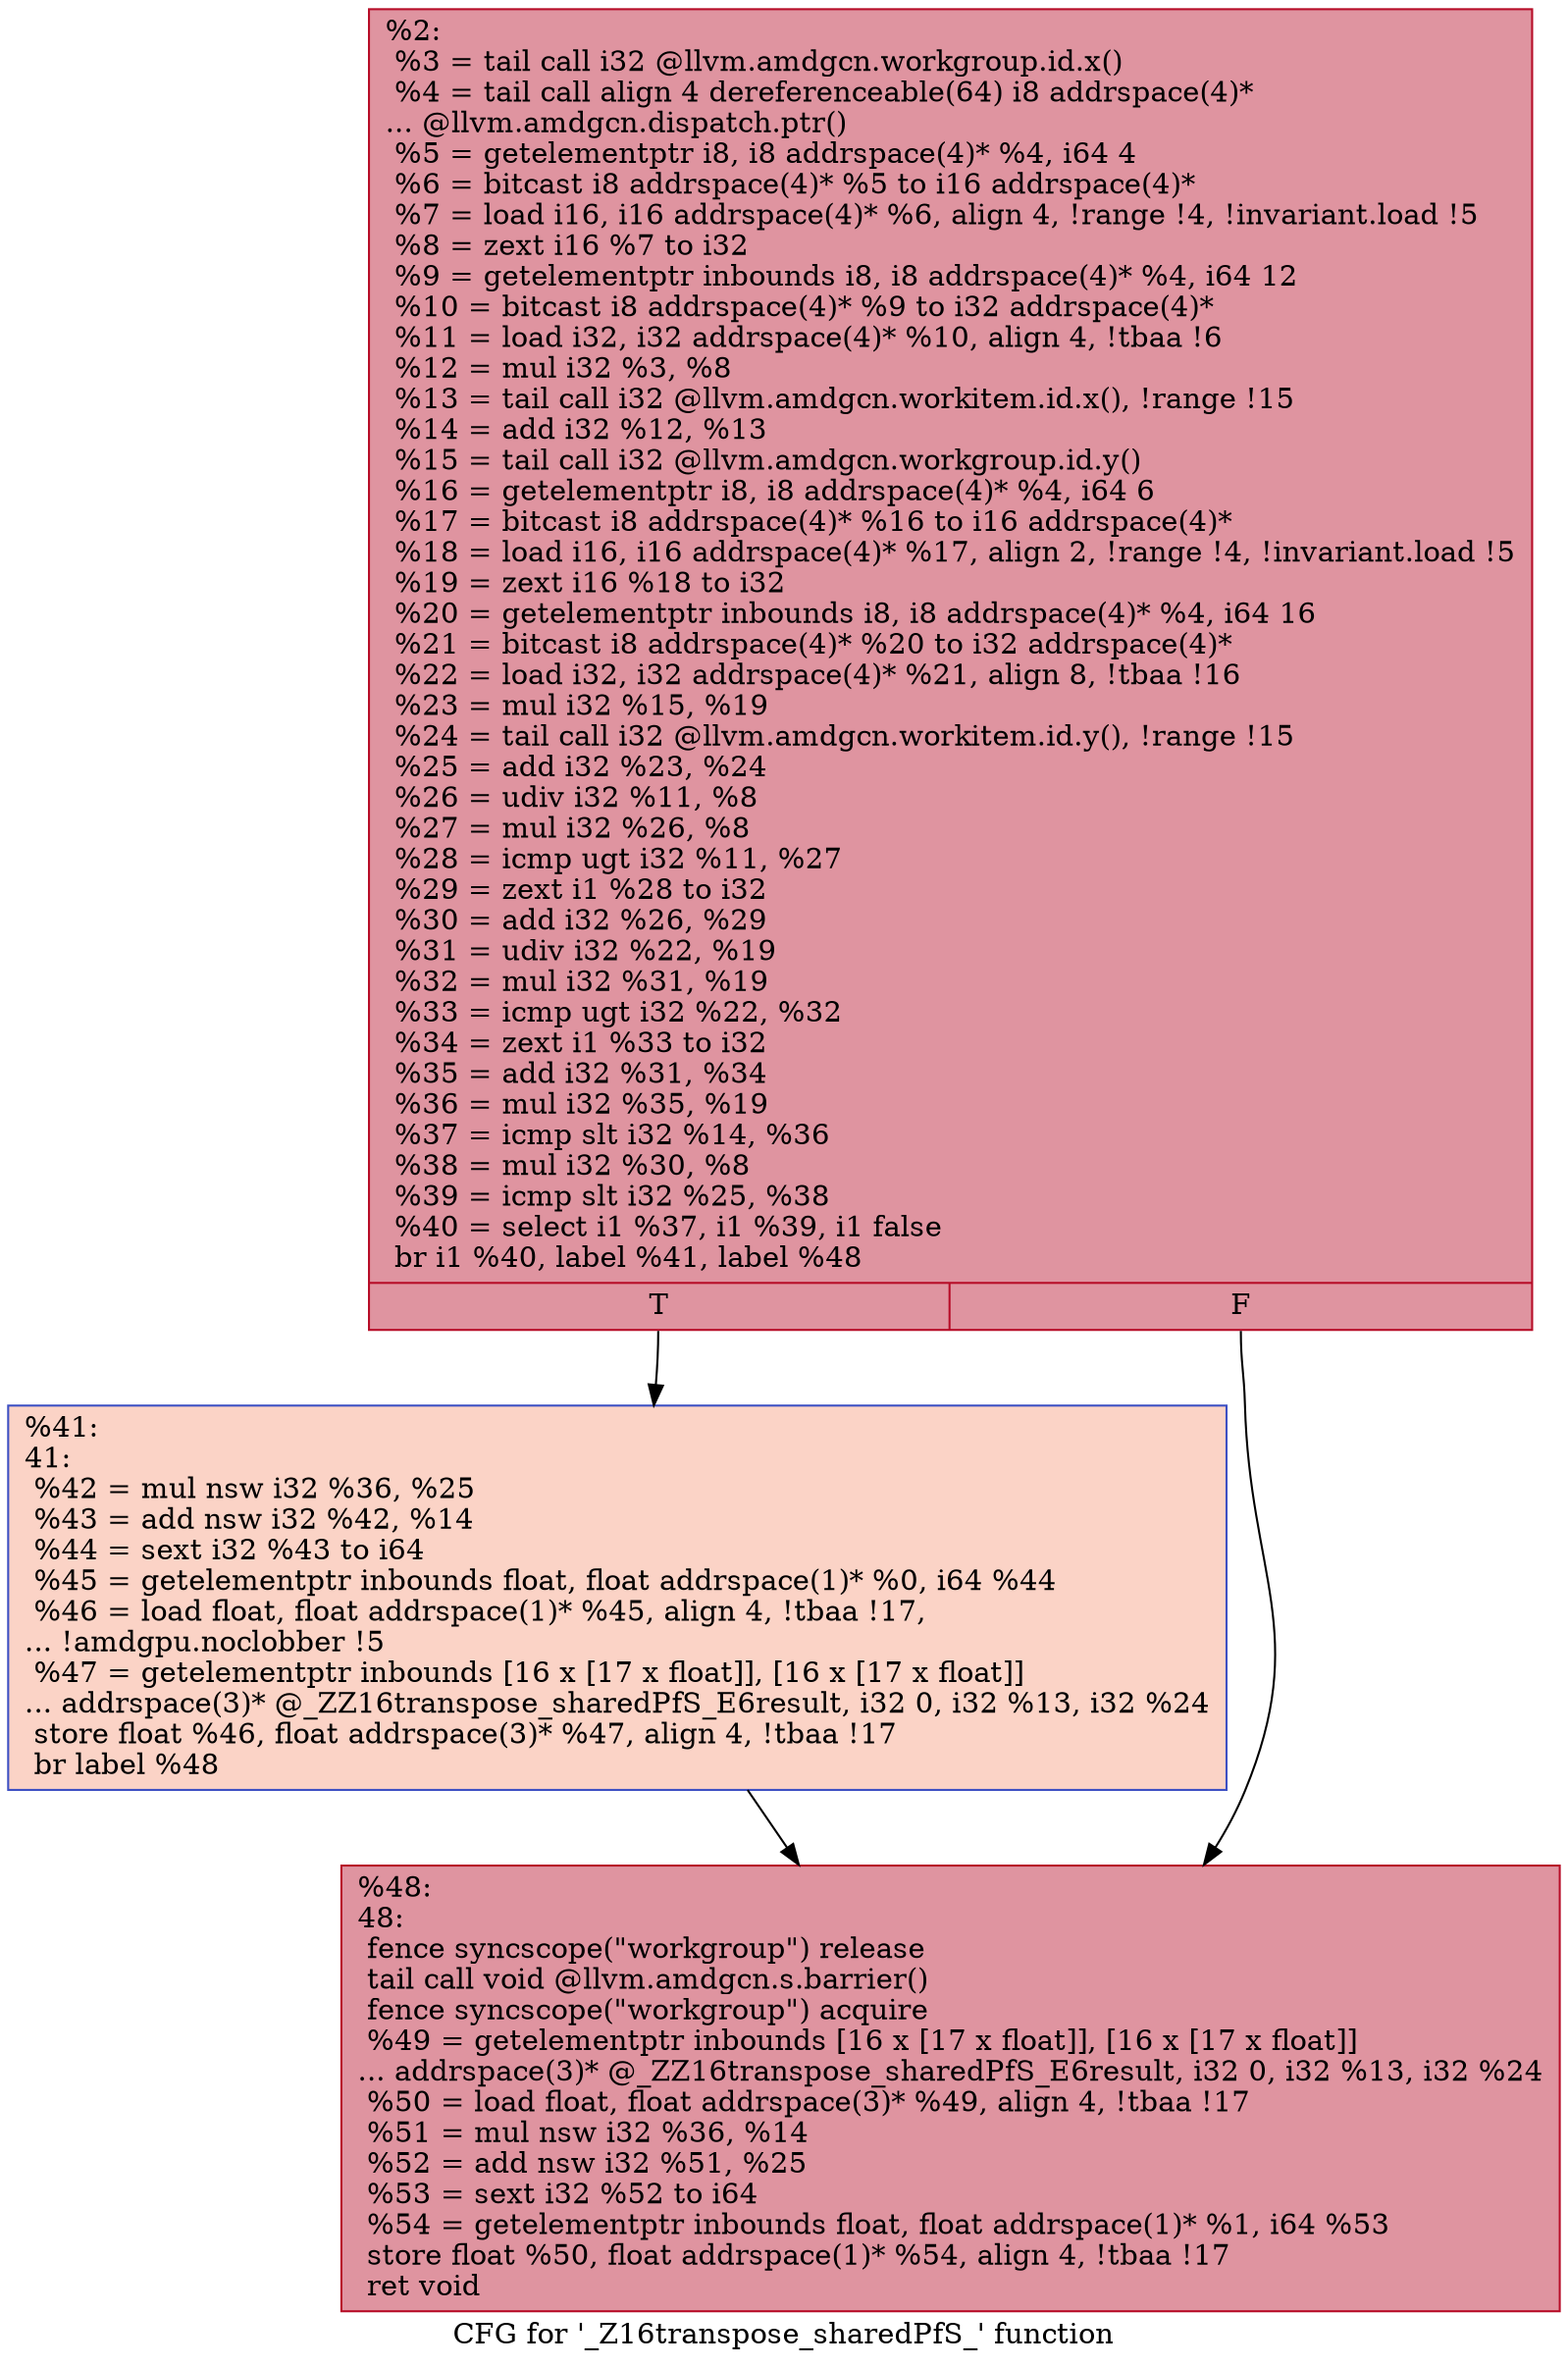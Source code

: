 digraph "CFG for '_Z16transpose_sharedPfS_' function" {
	label="CFG for '_Z16transpose_sharedPfS_' function";

	Node0x5b435f0 [shape=record,color="#b70d28ff", style=filled, fillcolor="#b70d2870",label="{%2:\l  %3 = tail call i32 @llvm.amdgcn.workgroup.id.x()\l  %4 = tail call align 4 dereferenceable(64) i8 addrspace(4)*\l... @llvm.amdgcn.dispatch.ptr()\l  %5 = getelementptr i8, i8 addrspace(4)* %4, i64 4\l  %6 = bitcast i8 addrspace(4)* %5 to i16 addrspace(4)*\l  %7 = load i16, i16 addrspace(4)* %6, align 4, !range !4, !invariant.load !5\l  %8 = zext i16 %7 to i32\l  %9 = getelementptr inbounds i8, i8 addrspace(4)* %4, i64 12\l  %10 = bitcast i8 addrspace(4)* %9 to i32 addrspace(4)*\l  %11 = load i32, i32 addrspace(4)* %10, align 4, !tbaa !6\l  %12 = mul i32 %3, %8\l  %13 = tail call i32 @llvm.amdgcn.workitem.id.x(), !range !15\l  %14 = add i32 %12, %13\l  %15 = tail call i32 @llvm.amdgcn.workgroup.id.y()\l  %16 = getelementptr i8, i8 addrspace(4)* %4, i64 6\l  %17 = bitcast i8 addrspace(4)* %16 to i16 addrspace(4)*\l  %18 = load i16, i16 addrspace(4)* %17, align 2, !range !4, !invariant.load !5\l  %19 = zext i16 %18 to i32\l  %20 = getelementptr inbounds i8, i8 addrspace(4)* %4, i64 16\l  %21 = bitcast i8 addrspace(4)* %20 to i32 addrspace(4)*\l  %22 = load i32, i32 addrspace(4)* %21, align 8, !tbaa !16\l  %23 = mul i32 %15, %19\l  %24 = tail call i32 @llvm.amdgcn.workitem.id.y(), !range !15\l  %25 = add i32 %23, %24\l  %26 = udiv i32 %11, %8\l  %27 = mul i32 %26, %8\l  %28 = icmp ugt i32 %11, %27\l  %29 = zext i1 %28 to i32\l  %30 = add i32 %26, %29\l  %31 = udiv i32 %22, %19\l  %32 = mul i32 %31, %19\l  %33 = icmp ugt i32 %22, %32\l  %34 = zext i1 %33 to i32\l  %35 = add i32 %31, %34\l  %36 = mul i32 %35, %19\l  %37 = icmp slt i32 %14, %36\l  %38 = mul i32 %30, %8\l  %39 = icmp slt i32 %25, %38\l  %40 = select i1 %37, i1 %39, i1 false\l  br i1 %40, label %41, label %48\l|{<s0>T|<s1>F}}"];
	Node0x5b435f0:s0 -> Node0x5b47e40;
	Node0x5b435f0:s1 -> Node0x5b47ed0;
	Node0x5b47e40 [shape=record,color="#3d50c3ff", style=filled, fillcolor="#f59c7d70",label="{%41:\l41:                                               \l  %42 = mul nsw i32 %36, %25\l  %43 = add nsw i32 %42, %14\l  %44 = sext i32 %43 to i64\l  %45 = getelementptr inbounds float, float addrspace(1)* %0, i64 %44\l  %46 = load float, float addrspace(1)* %45, align 4, !tbaa !17,\l... !amdgpu.noclobber !5\l  %47 = getelementptr inbounds [16 x [17 x float]], [16 x [17 x float]]\l... addrspace(3)* @_ZZ16transpose_sharedPfS_E6result, i32 0, i32 %13, i32 %24\l  store float %46, float addrspace(3)* %47, align 4, !tbaa !17\l  br label %48\l}"];
	Node0x5b47e40 -> Node0x5b47ed0;
	Node0x5b47ed0 [shape=record,color="#b70d28ff", style=filled, fillcolor="#b70d2870",label="{%48:\l48:                                               \l  fence syncscope(\"workgroup\") release\l  tail call void @llvm.amdgcn.s.barrier()\l  fence syncscope(\"workgroup\") acquire\l  %49 = getelementptr inbounds [16 x [17 x float]], [16 x [17 x float]]\l... addrspace(3)* @_ZZ16transpose_sharedPfS_E6result, i32 0, i32 %13, i32 %24\l  %50 = load float, float addrspace(3)* %49, align 4, !tbaa !17\l  %51 = mul nsw i32 %36, %14\l  %52 = add nsw i32 %51, %25\l  %53 = sext i32 %52 to i64\l  %54 = getelementptr inbounds float, float addrspace(1)* %1, i64 %53\l  store float %50, float addrspace(1)* %54, align 4, !tbaa !17\l  ret void\l}"];
}
